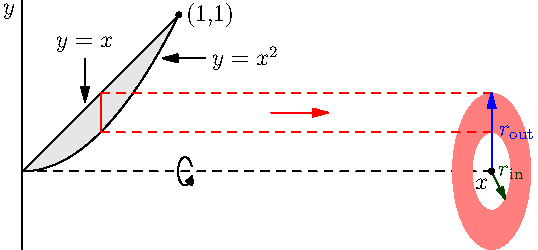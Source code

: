 import graph;
size(0,125);

real f(real x) {return x^2;}
pair F(real x) {return (x,f(x));}

real g(real x) {return x;}
pair G(real x) {return (x,g(x));}

guide h=(0,0)--graph(g,0,1);

arrow("$y=x^2$",F(0.85),E,0.75cm);
arrow("$y=x$",G(0.4),N);

guide g=(0,0)--graph(f,0,1,operator ..)--cycle;
fill(g,lightgray);
draw(h);
draw(g);

transform T=xscale(0.5);
draw((1.04,0),T*arc(0,0.25cm,20,340),ArcArrow);

dot(Label,(1,1));

real x=0.5;
pair c=(3,0);
picture canvas=new picture; 
transform S0=shift(c)*T*shift(-c);
fill(canvas,S0*circle(c,g(x)),red+white);
unfill(canvas,S0*circle(c,f(x)));
add(currentpicture,canvas);

draw((x,g(x))--c+(0,g(x)),dashed+red);
draw((x,f(x))--c+(0,f(x)),dashed+red);
draw((x,f(x))--(x,g(x)),red);

arrow((2,0.5*(f(x)+g(x))),W,1cm,red);

xaxis("$x$",0,c.x,dashed);
yaxis("$y$");

draw("$r_{\rm in}$",S0*(c--c+f(x)*dir(-45)),dir(56),darkgreen,Arrow(6.0));
draw("$r_{\rm out}$",S0*(c--c+(0,g(x))),blue,Arrow);
dot(c);
